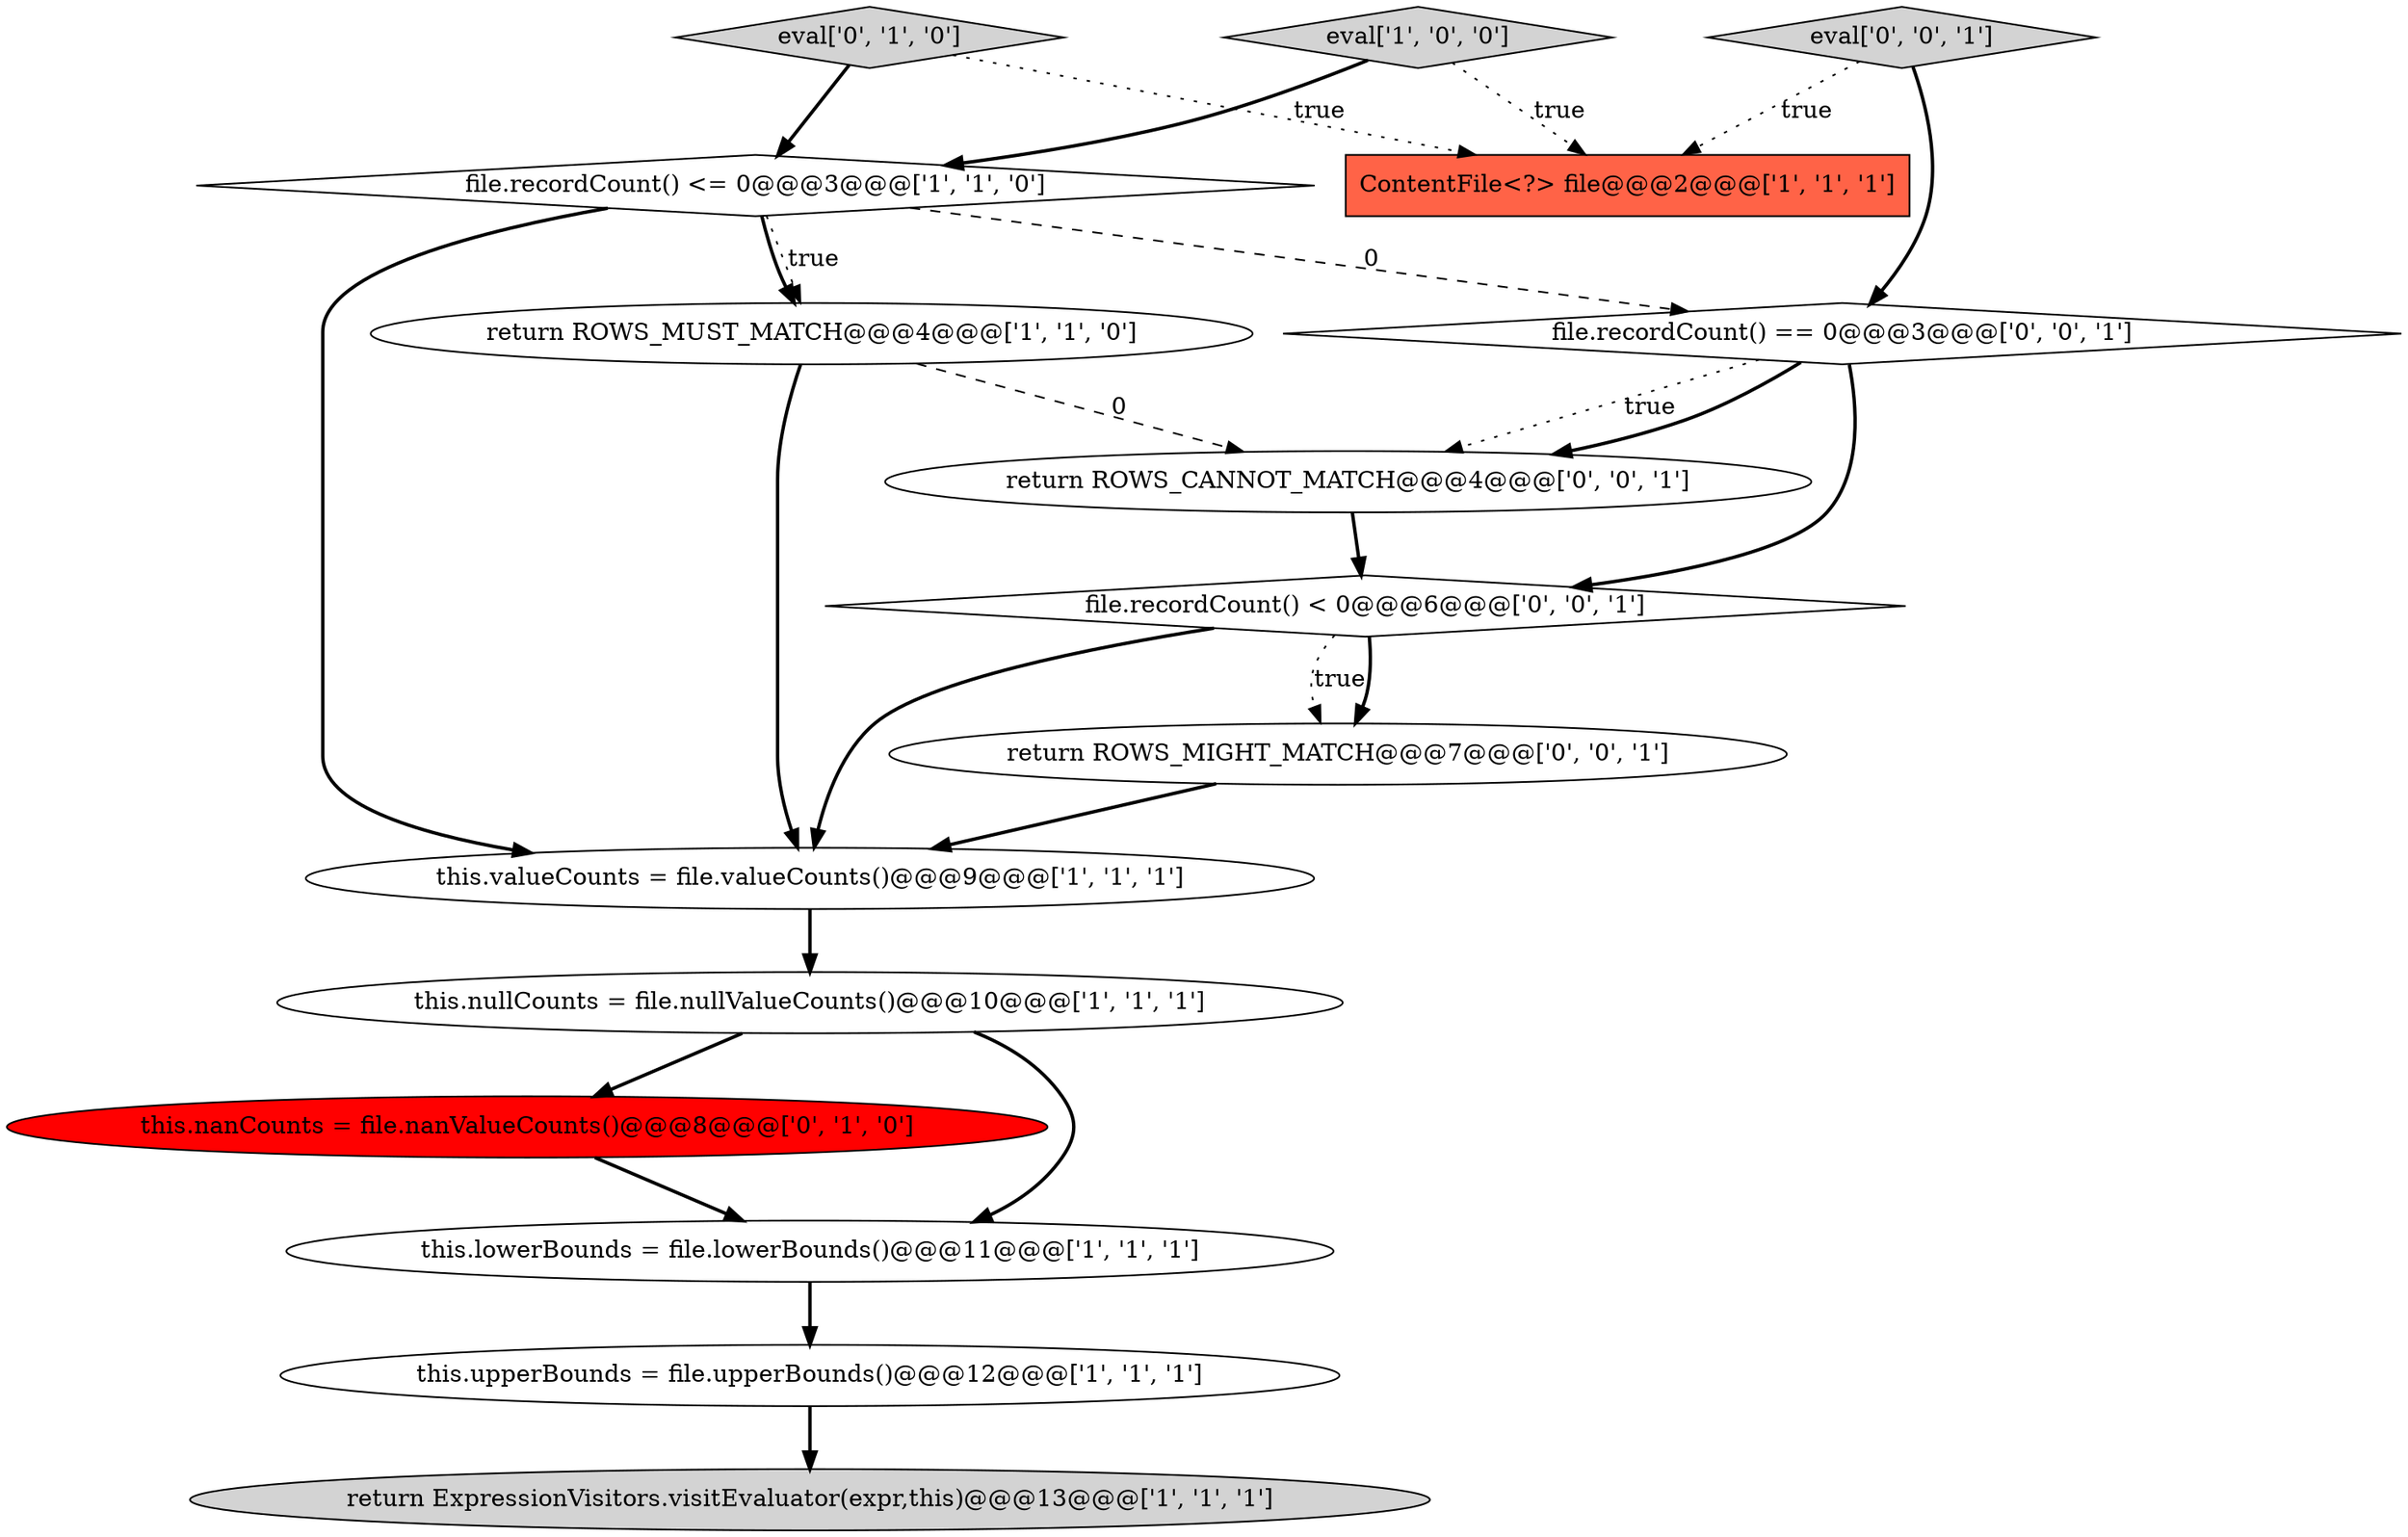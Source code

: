 digraph {
10 [style = filled, label = "eval['0', '1', '0']", fillcolor = lightgray, shape = diamond image = "AAA0AAABBB2BBB"];
0 [style = filled, label = "eval['1', '0', '0']", fillcolor = lightgray, shape = diamond image = "AAA0AAABBB1BBB"];
6 [style = filled, label = "this.lowerBounds = file.lowerBounds()@@@11@@@['1', '1', '1']", fillcolor = white, shape = ellipse image = "AAA0AAABBB1BBB"];
12 [style = filled, label = "eval['0', '0', '1']", fillcolor = lightgray, shape = diamond image = "AAA0AAABBB3BBB"];
13 [style = filled, label = "return ROWS_CANNOT_MATCH@@@4@@@['0', '0', '1']", fillcolor = white, shape = ellipse image = "AAA0AAABBB3BBB"];
14 [style = filled, label = "file.recordCount() < 0@@@6@@@['0', '0', '1']", fillcolor = white, shape = diamond image = "AAA0AAABBB3BBB"];
7 [style = filled, label = "ContentFile<?> file@@@2@@@['1', '1', '1']", fillcolor = tomato, shape = box image = "AAA0AAABBB1BBB"];
4 [style = filled, label = "this.valueCounts = file.valueCounts()@@@9@@@['1', '1', '1']", fillcolor = white, shape = ellipse image = "AAA0AAABBB1BBB"];
15 [style = filled, label = "return ROWS_MIGHT_MATCH@@@7@@@['0', '0', '1']", fillcolor = white, shape = ellipse image = "AAA0AAABBB3BBB"];
3 [style = filled, label = "return ROWS_MUST_MATCH@@@4@@@['1', '1', '0']", fillcolor = white, shape = ellipse image = "AAA0AAABBB1BBB"];
11 [style = filled, label = "file.recordCount() == 0@@@3@@@['0', '0', '1']", fillcolor = white, shape = diamond image = "AAA0AAABBB3BBB"];
5 [style = filled, label = "file.recordCount() <= 0@@@3@@@['1', '1', '0']", fillcolor = white, shape = diamond image = "AAA0AAABBB1BBB"];
2 [style = filled, label = "this.upperBounds = file.upperBounds()@@@12@@@['1', '1', '1']", fillcolor = white, shape = ellipse image = "AAA0AAABBB1BBB"];
9 [style = filled, label = "this.nanCounts = file.nanValueCounts()@@@8@@@['0', '1', '0']", fillcolor = red, shape = ellipse image = "AAA1AAABBB2BBB"];
8 [style = filled, label = "return ExpressionVisitors.visitEvaluator(expr,this)@@@13@@@['1', '1', '1']", fillcolor = lightgray, shape = ellipse image = "AAA0AAABBB1BBB"];
1 [style = filled, label = "this.nullCounts = file.nullValueCounts()@@@10@@@['1', '1', '1']", fillcolor = white, shape = ellipse image = "AAA0AAABBB1BBB"];
5->3 [style = bold, label=""];
11->14 [style = bold, label=""];
12->11 [style = bold, label=""];
11->13 [style = dotted, label="true"];
5->3 [style = dotted, label="true"];
3->13 [style = dashed, label="0"];
3->4 [style = bold, label=""];
1->9 [style = bold, label=""];
9->6 [style = bold, label=""];
6->2 [style = bold, label=""];
14->15 [style = dotted, label="true"];
1->6 [style = bold, label=""];
10->5 [style = bold, label=""];
5->11 [style = dashed, label="0"];
11->13 [style = bold, label=""];
5->4 [style = bold, label=""];
15->4 [style = bold, label=""];
14->15 [style = bold, label=""];
4->1 [style = bold, label=""];
0->7 [style = dotted, label="true"];
12->7 [style = dotted, label="true"];
13->14 [style = bold, label=""];
10->7 [style = dotted, label="true"];
2->8 [style = bold, label=""];
0->5 [style = bold, label=""];
14->4 [style = bold, label=""];
}
